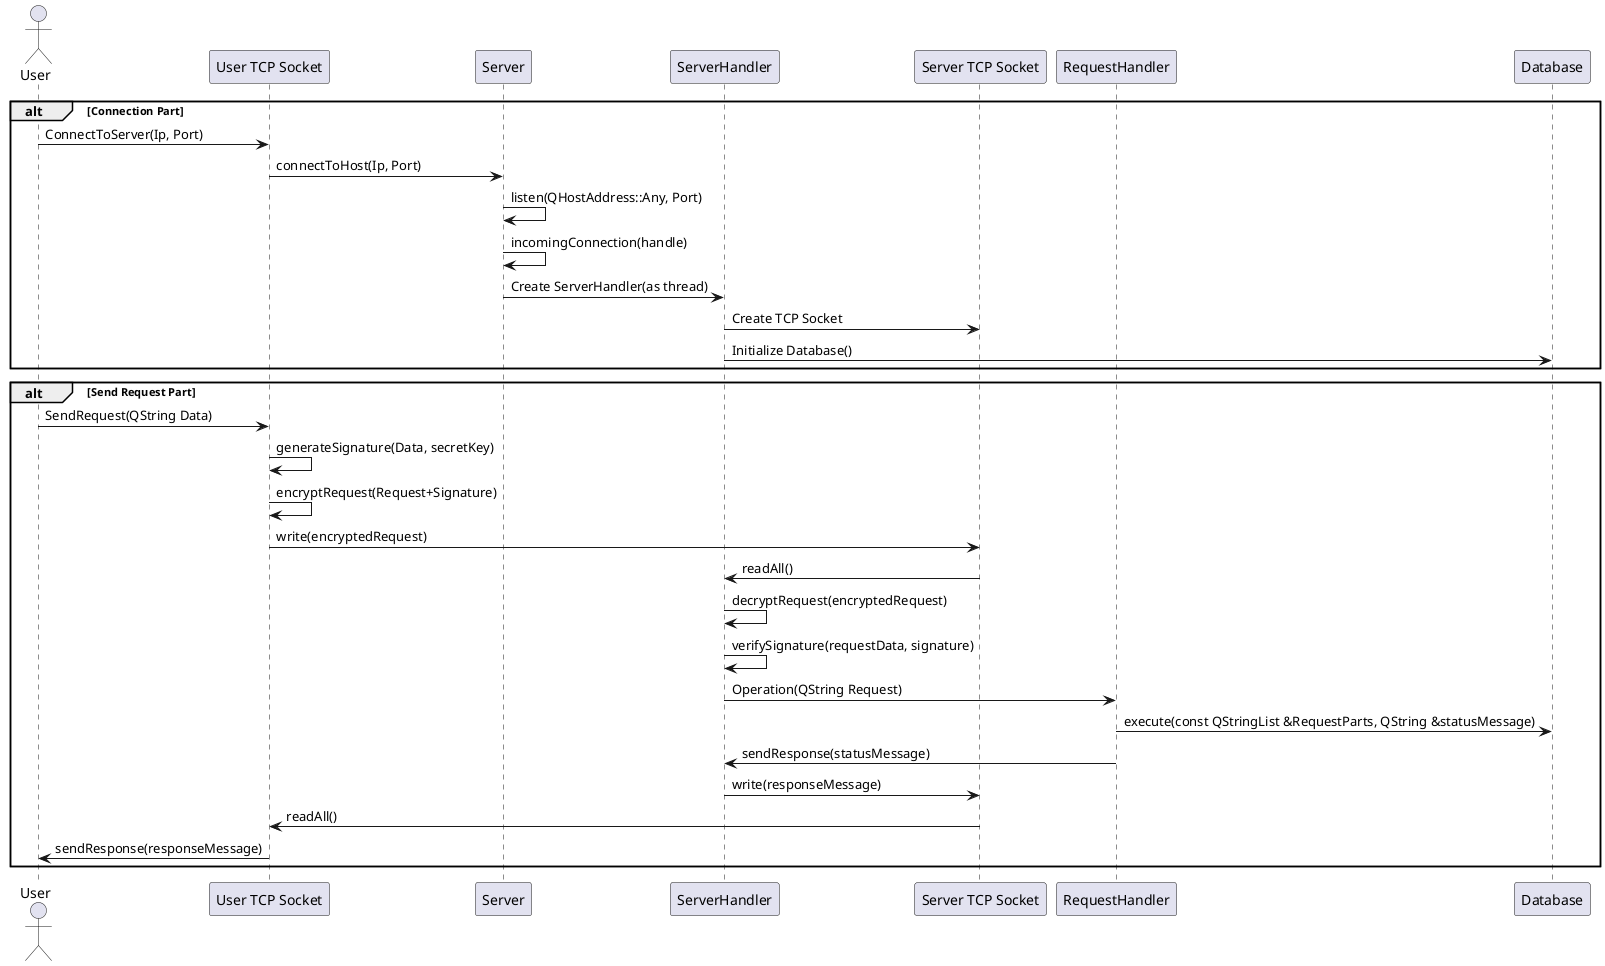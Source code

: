 @startuml
actor User
participant "User TCP Socket" as UserTCPSocket
participant Server
participant ServerHandler
participant "Server TCP Socket" as ServerTCPSocket
participant RequestHandler
participant Database

alt Connection Part
    User -> UserTCPSocket: ConnectToServer(Ip, Port)
    UserTCPSocket -> Server: connectToHost(Ip, Port)
    Server -> Server: listen(QHostAddress::Any, Port)
    Server -> Server: incomingConnection(handle)
    Server -> ServerHandler: Create ServerHandler(as thread)
    ServerHandler -> ServerTCPSocket: Create TCP Socket
    ServerHandler -> Database: Initialize Database()
end

alt Send Request Part
    User -> UserTCPSocket: SendRequest(QString Data)
    UserTCPSocket -> UserTCPSocket: generateSignature(Data, secretKey)
    UserTCPSocket -> UserTCPSocket: encryptRequest(Request+Signature)
    UserTCPSocket -> ServerTCPSocket: write(encryptedRequest)
    ServerTCPSocket -> ServerHandler: readAll()
    ServerHandler -> ServerHandler: decryptRequest(encryptedRequest)
    ServerHandler -> ServerHandler: verifySignature(requestData, signature)
    ServerHandler -> RequestHandler: Operation(QString Request)
    RequestHandler -> Database: execute(const QStringList &RequestParts, QString &statusMessage)
    RequestHandler -> ServerHandler: sendResponse(statusMessage)
    ServerHandler -> ServerTCPSocket: write(responseMessage)
    ServerTCPSocket -> UserTCPSocket: readAll()
    UserTCPSocket -> User: sendResponse(responseMessage)
end

@enduml
